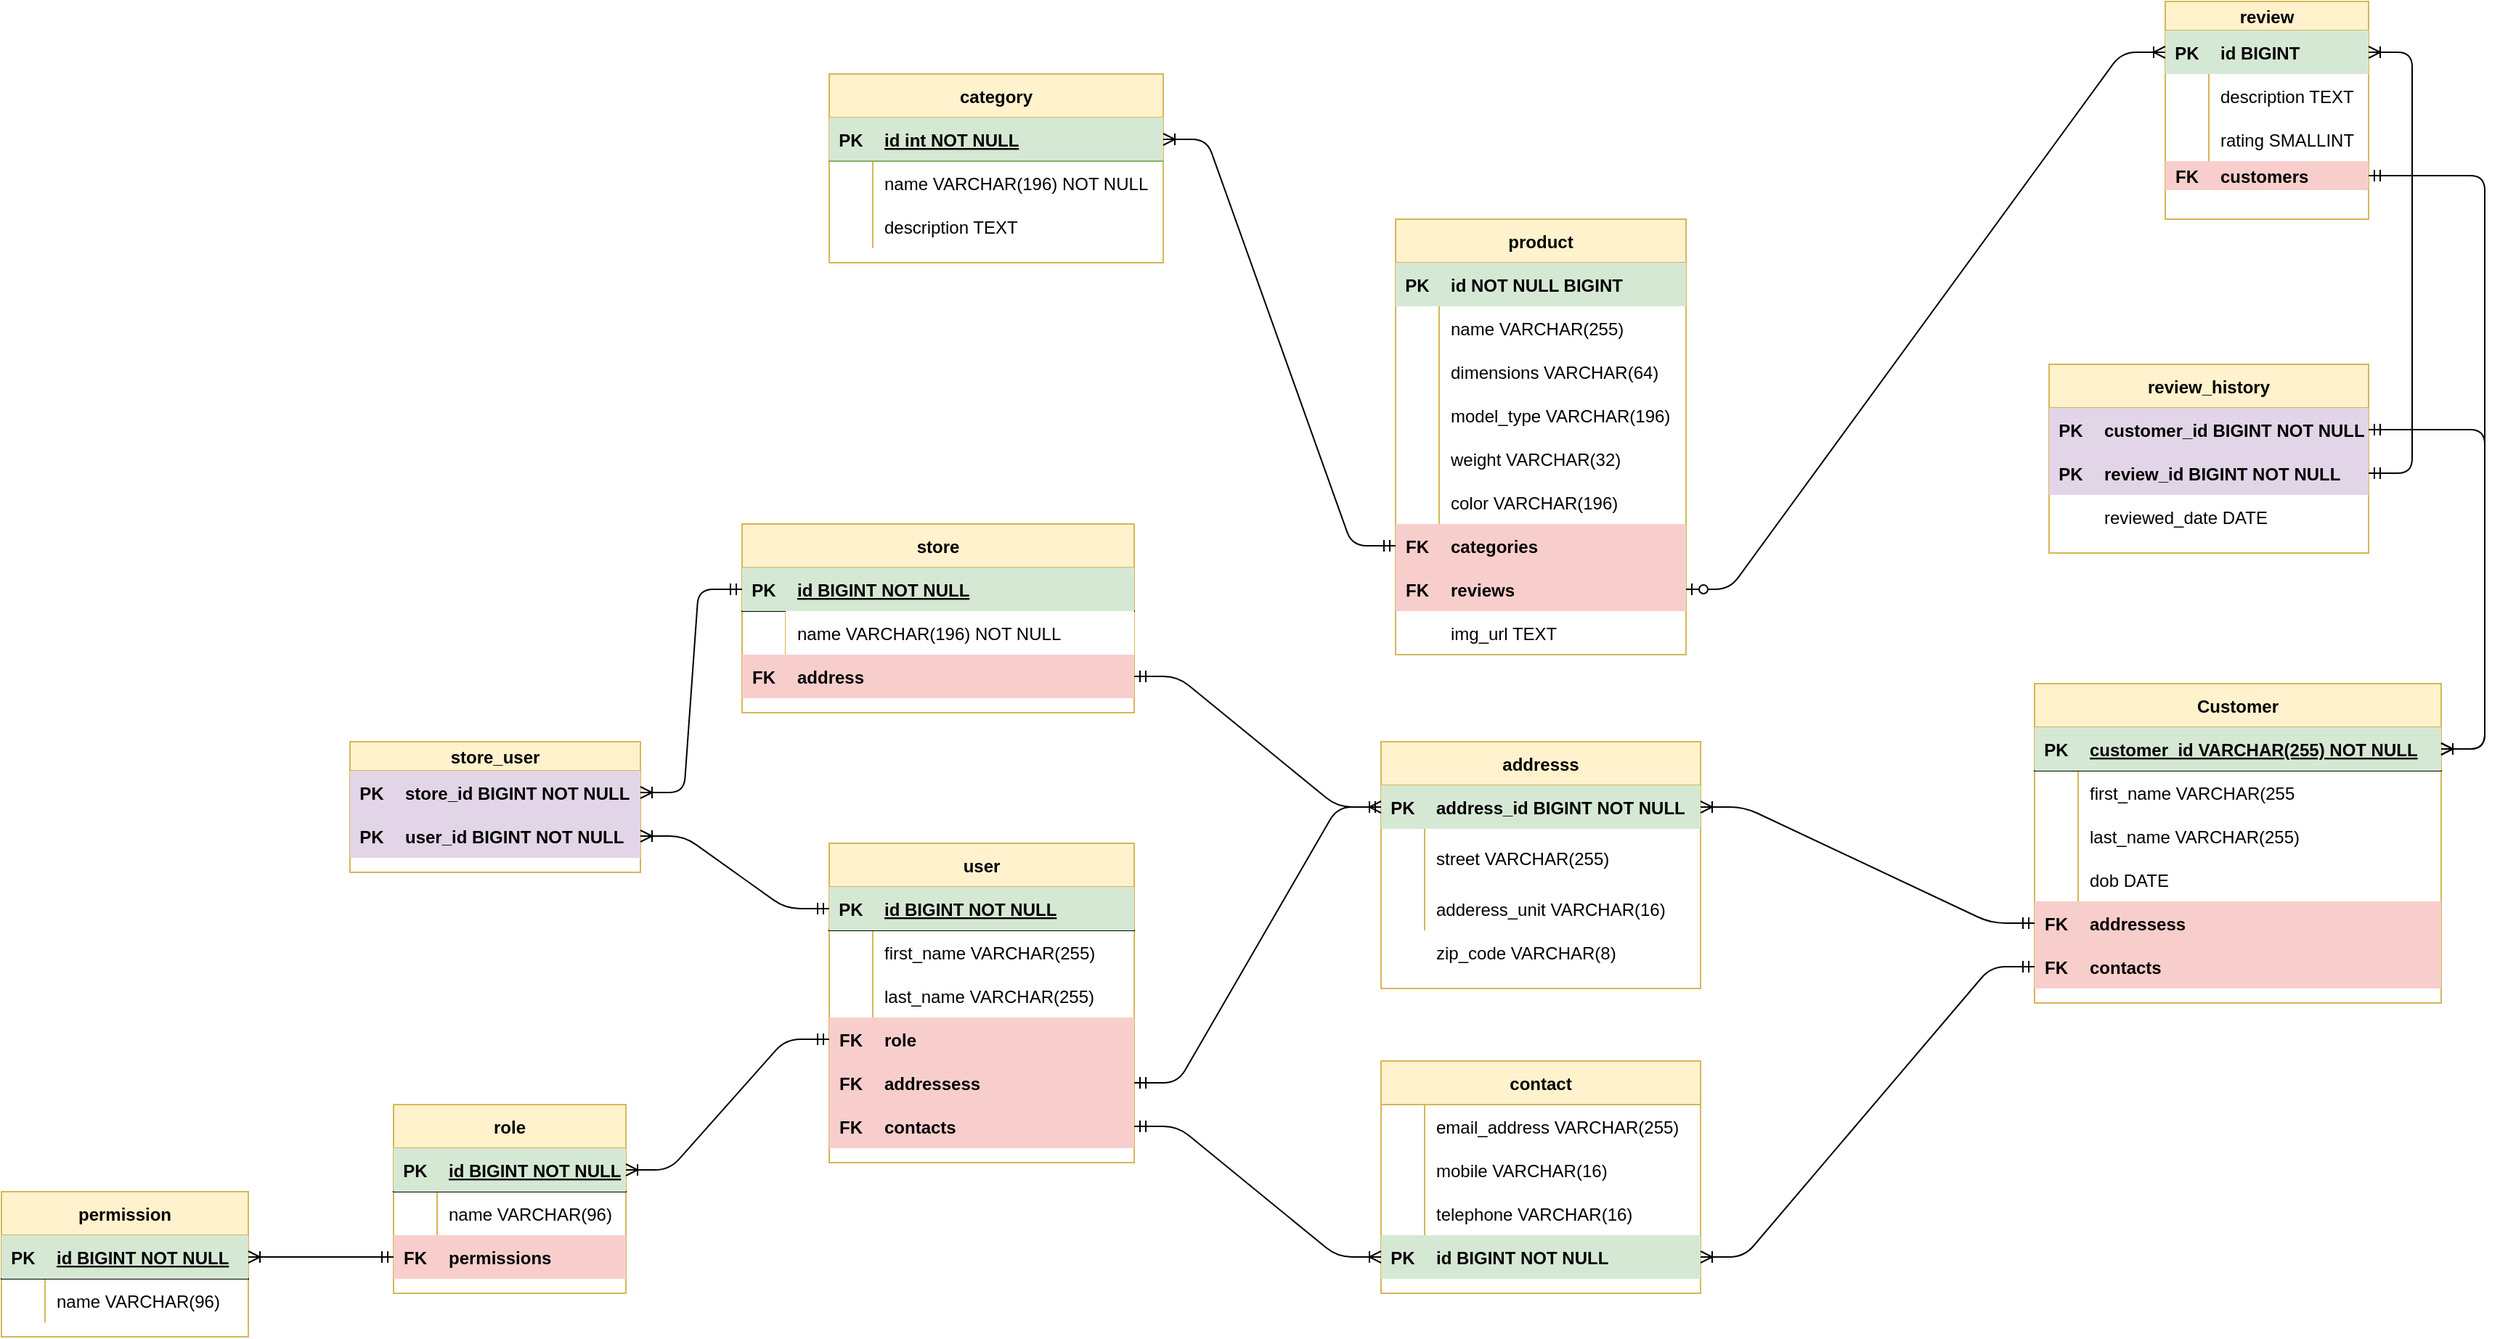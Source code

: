 <mxfile version="13.9.9" type="device"><diagram id="2jlcwQBsygNRrs9_Y77K" name="DB_Design"><mxGraphModel dx="2802" dy="1734" grid="1" gridSize="10" guides="1" tooltips="1" connect="1" arrows="1" fold="1" page="1" pageScale="1" pageWidth="850" pageHeight="1100" math="0" shadow="0"><root><mxCell id="0"/><mxCell id="1" parent="0"/><mxCell id="byvVROD0Q-H-dHgk9ZdR-1" value="Customer" style="shape=table;startSize=30;container=1;collapsible=1;childLayout=tableLayout;fixedRows=1;rowLines=0;fontStyle=1;align=center;resizeLast=1;fillColor=#fff2cc;strokeColor=#d6b656;" vertex="1" parent="1"><mxGeometry y="30" width="280" height="220" as="geometry"/></mxCell><mxCell id="byvVROD0Q-H-dHgk9ZdR-2" value="" style="shape=partialRectangle;collapsible=0;dropTarget=0;pointerEvents=0;fillColor=none;points=[[0,0.5],[1,0.5]];portConstraint=eastwest;top=0;left=0;right=0;bottom=1;" vertex="1" parent="byvVROD0Q-H-dHgk9ZdR-1"><mxGeometry y="30" width="280" height="30" as="geometry"/></mxCell><mxCell id="byvVROD0Q-H-dHgk9ZdR-3" value="PK" style="shape=partialRectangle;overflow=hidden;connectable=0;fillColor=#d5e8d4;top=0;left=0;bottom=0;right=0;fontStyle=1;strokeColor=#82b366;" vertex="1" parent="byvVROD0Q-H-dHgk9ZdR-2"><mxGeometry width="30" height="30" as="geometry"/></mxCell><mxCell id="byvVROD0Q-H-dHgk9ZdR-4" value="customer_id VARCHAR(255) NOT NULL " style="shape=partialRectangle;overflow=hidden;connectable=0;fillColor=#d5e8d4;top=0;left=0;bottom=0;right=0;align=left;spacingLeft=6;fontStyle=5;strokeColor=#82b366;" vertex="1" parent="byvVROD0Q-H-dHgk9ZdR-2"><mxGeometry x="30" width="250" height="30" as="geometry"/></mxCell><mxCell id="byvVROD0Q-H-dHgk9ZdR-5" value="" style="shape=partialRectangle;collapsible=0;dropTarget=0;pointerEvents=0;fillColor=none;points=[[0,0.5],[1,0.5]];portConstraint=eastwest;top=0;left=0;right=0;bottom=0;" vertex="1" parent="byvVROD0Q-H-dHgk9ZdR-1"><mxGeometry y="60" width="280" height="30" as="geometry"/></mxCell><mxCell id="byvVROD0Q-H-dHgk9ZdR-6" value="" style="shape=partialRectangle;overflow=hidden;connectable=0;fillColor=none;top=0;left=0;bottom=0;right=0;" vertex="1" parent="byvVROD0Q-H-dHgk9ZdR-5"><mxGeometry width="30" height="30" as="geometry"/></mxCell><mxCell id="byvVROD0Q-H-dHgk9ZdR-7" value="first_name  VARCHAR(255" style="shape=partialRectangle;overflow=hidden;connectable=0;fillColor=none;top=0;left=0;bottom=0;right=0;align=left;spacingLeft=6;" vertex="1" parent="byvVROD0Q-H-dHgk9ZdR-5"><mxGeometry x="30" width="250" height="30" as="geometry"/></mxCell><mxCell id="byvVROD0Q-H-dHgk9ZdR-8" value="" style="shape=partialRectangle;collapsible=0;dropTarget=0;pointerEvents=0;fillColor=none;points=[[0,0.5],[1,0.5]];portConstraint=eastwest;top=0;left=0;right=0;bottom=0;" vertex="1" parent="byvVROD0Q-H-dHgk9ZdR-1"><mxGeometry y="90" width="280" height="30" as="geometry"/></mxCell><mxCell id="byvVROD0Q-H-dHgk9ZdR-9" value="" style="shape=partialRectangle;overflow=hidden;connectable=0;fillColor=none;top=0;left=0;bottom=0;right=0;" vertex="1" parent="byvVROD0Q-H-dHgk9ZdR-8"><mxGeometry width="30" height="30" as="geometry"/></mxCell><mxCell id="byvVROD0Q-H-dHgk9ZdR-10" value="last_name VARCHAR(255)" style="shape=partialRectangle;overflow=hidden;connectable=0;fillColor=none;top=0;left=0;bottom=0;right=0;align=left;spacingLeft=6;" vertex="1" parent="byvVROD0Q-H-dHgk9ZdR-8"><mxGeometry x="30" width="250" height="30" as="geometry"/></mxCell><mxCell id="byvVROD0Q-H-dHgk9ZdR-11" value="" style="shape=partialRectangle;collapsible=0;dropTarget=0;pointerEvents=0;fillColor=none;points=[[0,0.5],[1,0.5]];portConstraint=eastwest;top=0;left=0;right=0;bottom=0;" vertex="1" parent="byvVROD0Q-H-dHgk9ZdR-1"><mxGeometry y="120" width="280" height="30" as="geometry"/></mxCell><mxCell id="byvVROD0Q-H-dHgk9ZdR-12" value="" style="shape=partialRectangle;overflow=hidden;connectable=0;fillColor=none;top=0;left=0;bottom=0;right=0;" vertex="1" parent="byvVROD0Q-H-dHgk9ZdR-11"><mxGeometry width="30" height="30" as="geometry"/></mxCell><mxCell id="byvVROD0Q-H-dHgk9ZdR-13" value="dob DATE" style="shape=partialRectangle;overflow=hidden;connectable=0;fillColor=none;top=0;left=0;bottom=0;right=0;align=left;spacingLeft=6;" vertex="1" parent="byvVROD0Q-H-dHgk9ZdR-11"><mxGeometry x="30" width="250" height="30" as="geometry"/></mxCell><mxCell id="byvVROD0Q-H-dHgk9ZdR-14" value="" style="shape=partialRectangle;collapsible=0;dropTarget=0;pointerEvents=0;fillColor=none;points=[[0,0.5],[1,0.5]];portConstraint=eastwest;top=0;left=0;right=0;bottom=0;" vertex="1" parent="byvVROD0Q-H-dHgk9ZdR-1"><mxGeometry y="150" width="280" height="30" as="geometry"/></mxCell><mxCell id="byvVROD0Q-H-dHgk9ZdR-15" value="FK" style="shape=partialRectangle;overflow=hidden;connectable=0;fillColor=#f8cecc;top=0;left=0;bottom=0;right=0;fontStyle=1;strokeColor=#b85450;" vertex="1" parent="byvVROD0Q-H-dHgk9ZdR-14"><mxGeometry width="30" height="30" as="geometry"/></mxCell><mxCell id="byvVROD0Q-H-dHgk9ZdR-16" value="addressess" style="shape=partialRectangle;overflow=hidden;connectable=0;fillColor=#f8cecc;top=0;left=0;bottom=0;right=0;align=left;spacingLeft=6;strokeColor=#b85450;fontStyle=1" vertex="1" parent="byvVROD0Q-H-dHgk9ZdR-14"><mxGeometry x="30" width="250" height="30" as="geometry"/></mxCell><mxCell id="byvVROD0Q-H-dHgk9ZdR-17" value="" style="shape=partialRectangle;collapsible=0;dropTarget=0;pointerEvents=0;fillColor=none;points=[[0,0.5],[1,0.5]];portConstraint=eastwest;top=0;left=0;right=0;bottom=0;" vertex="1" parent="byvVROD0Q-H-dHgk9ZdR-1"><mxGeometry y="180" width="280" height="30" as="geometry"/></mxCell><mxCell id="byvVROD0Q-H-dHgk9ZdR-18" value="FK" style="shape=partialRectangle;overflow=hidden;connectable=0;fillColor=#f8cecc;top=0;left=0;bottom=0;right=0;fontStyle=1;strokeColor=#b85450;" vertex="1" parent="byvVROD0Q-H-dHgk9ZdR-17"><mxGeometry width="30" height="30" as="geometry"/></mxCell><mxCell id="byvVROD0Q-H-dHgk9ZdR-19" value="contacts" style="shape=partialRectangle;overflow=hidden;connectable=0;fillColor=#f8cecc;top=0;left=0;bottom=0;right=0;align=left;spacingLeft=6;strokeColor=#b85450;fontStyle=1" vertex="1" parent="byvVROD0Q-H-dHgk9ZdR-17"><mxGeometry x="30" width="250" height="30" as="geometry"/></mxCell><mxCell id="byvVROD0Q-H-dHgk9ZdR-20" value="addresss" style="shape=table;startSize=30;container=1;collapsible=1;childLayout=tableLayout;fixedRows=1;rowLines=0;fontStyle=1;align=center;resizeLast=1;fillColor=#fff2cc;strokeColor=#d6b656;" vertex="1" parent="1"><mxGeometry x="-450" y="70" width="220" height="170" as="geometry"/></mxCell><mxCell id="byvVROD0Q-H-dHgk9ZdR-21" value="" style="shape=partialRectangle;collapsible=0;dropTarget=0;pointerEvents=0;fillColor=none;points=[[0,0.5],[1,0.5]];portConstraint=eastwest;top=0;left=0;right=0;bottom=0;" vertex="1" parent="byvVROD0Q-H-dHgk9ZdR-20"><mxGeometry y="30" width="220" height="30" as="geometry"/></mxCell><mxCell id="byvVROD0Q-H-dHgk9ZdR-22" value="PK" style="shape=partialRectangle;overflow=hidden;connectable=0;fillColor=#d5e8d4;top=0;left=0;bottom=0;right=0;fontStyle=1;strokeColor=#82b366;" vertex="1" parent="byvVROD0Q-H-dHgk9ZdR-21"><mxGeometry width="30" height="30" as="geometry"/></mxCell><mxCell id="byvVROD0Q-H-dHgk9ZdR-23" value="address_id BIGINT NOT NULL" style="shape=partialRectangle;overflow=hidden;connectable=0;fillColor=#d5e8d4;top=0;left=0;bottom=0;right=0;align=left;spacingLeft=6;fontStyle=1;strokeColor=#82b366;" vertex="1" parent="byvVROD0Q-H-dHgk9ZdR-21"><mxGeometry x="30" width="190" height="30" as="geometry"/></mxCell><mxCell id="byvVROD0Q-H-dHgk9ZdR-24" value="" style="shape=partialRectangle;collapsible=0;dropTarget=0;pointerEvents=0;fillColor=none;points=[[0,0.5],[1,0.5]];portConstraint=eastwest;top=0;left=0;right=0;bottom=0;" vertex="1" parent="byvVROD0Q-H-dHgk9ZdR-20"><mxGeometry y="60" width="220" height="40" as="geometry"/></mxCell><mxCell id="byvVROD0Q-H-dHgk9ZdR-25" value="" style="shape=partialRectangle;overflow=hidden;connectable=0;fillColor=none;top=0;left=0;bottom=0;right=0;" vertex="1" parent="byvVROD0Q-H-dHgk9ZdR-24"><mxGeometry width="30" height="40" as="geometry"/></mxCell><mxCell id="byvVROD0Q-H-dHgk9ZdR-26" value="street VARCHAR(255)" style="shape=partialRectangle;overflow=hidden;connectable=0;fillColor=none;top=0;left=0;bottom=0;right=0;align=left;spacingLeft=6;" vertex="1" parent="byvVROD0Q-H-dHgk9ZdR-24"><mxGeometry x="30" width="190" height="40" as="geometry"/></mxCell><mxCell id="byvVROD0Q-H-dHgk9ZdR-27" value="" style="shape=partialRectangle;collapsible=0;dropTarget=0;pointerEvents=0;fillColor=none;points=[[0,0.5],[1,0.5]];portConstraint=eastwest;top=0;left=0;right=0;bottom=0;" vertex="1" parent="byvVROD0Q-H-dHgk9ZdR-20"><mxGeometry y="100" width="220" height="30" as="geometry"/></mxCell><mxCell id="byvVROD0Q-H-dHgk9ZdR-28" value="" style="shape=partialRectangle;overflow=hidden;connectable=0;fillColor=none;top=0;left=0;bottom=0;right=0;" vertex="1" parent="byvVROD0Q-H-dHgk9ZdR-27"><mxGeometry width="30" height="30" as="geometry"/></mxCell><mxCell id="byvVROD0Q-H-dHgk9ZdR-29" value="adderess_unit VARCHAR(16)" style="shape=partialRectangle;overflow=hidden;connectable=0;fillColor=none;top=0;left=0;bottom=0;right=0;align=left;spacingLeft=6;" vertex="1" parent="byvVROD0Q-H-dHgk9ZdR-27"><mxGeometry x="30" width="190" height="30" as="geometry"/></mxCell><mxCell id="byvVROD0Q-H-dHgk9ZdR-30" value="contact" style="shape=table;startSize=30;container=1;collapsible=1;childLayout=tableLayout;fixedRows=1;rowLines=0;fontStyle=1;align=center;resizeLast=1;fillColor=#fff2cc;strokeColor=#d6b656;" vertex="1" parent="1"><mxGeometry x="-450" y="290" width="220" height="160" as="geometry"/></mxCell><mxCell id="byvVROD0Q-H-dHgk9ZdR-31" value="" style="shape=partialRectangle;collapsible=0;dropTarget=0;pointerEvents=0;fillColor=none;points=[[0,0.5],[1,0.5]];portConstraint=eastwest;top=0;left=0;right=0;bottom=0;" vertex="1" parent="byvVROD0Q-H-dHgk9ZdR-30"><mxGeometry y="30" width="220" height="30" as="geometry"/></mxCell><mxCell id="byvVROD0Q-H-dHgk9ZdR-32" value="" style="shape=partialRectangle;overflow=hidden;connectable=0;fillColor=none;top=0;left=0;bottom=0;right=0;" vertex="1" parent="byvVROD0Q-H-dHgk9ZdR-31"><mxGeometry width="30" height="30" as="geometry"/></mxCell><mxCell id="byvVROD0Q-H-dHgk9ZdR-33" value="email_address VARCHAR(255)" style="shape=partialRectangle;overflow=hidden;connectable=0;fillColor=none;top=0;left=0;bottom=0;right=0;align=left;spacingLeft=6;" vertex="1" parent="byvVROD0Q-H-dHgk9ZdR-31"><mxGeometry x="30" width="190" height="30" as="geometry"/></mxCell><mxCell id="byvVROD0Q-H-dHgk9ZdR-34" value="" style="shape=partialRectangle;collapsible=0;dropTarget=0;pointerEvents=0;fillColor=none;points=[[0,0.5],[1,0.5]];portConstraint=eastwest;top=0;left=0;right=0;bottom=0;" vertex="1" parent="byvVROD0Q-H-dHgk9ZdR-30"><mxGeometry y="60" width="220" height="30" as="geometry"/></mxCell><mxCell id="byvVROD0Q-H-dHgk9ZdR-35" value="" style="shape=partialRectangle;overflow=hidden;connectable=0;fillColor=none;top=0;left=0;bottom=0;right=0;" vertex="1" parent="byvVROD0Q-H-dHgk9ZdR-34"><mxGeometry width="30" height="30" as="geometry"/></mxCell><mxCell id="byvVROD0Q-H-dHgk9ZdR-36" value="mobile VARCHAR(16)" style="shape=partialRectangle;overflow=hidden;connectable=0;fillColor=none;top=0;left=0;bottom=0;right=0;align=left;spacingLeft=6;" vertex="1" parent="byvVROD0Q-H-dHgk9ZdR-34"><mxGeometry x="30" width="190" height="30" as="geometry"/></mxCell><mxCell id="byvVROD0Q-H-dHgk9ZdR-37" value="" style="shape=partialRectangle;collapsible=0;dropTarget=0;pointerEvents=0;fillColor=none;points=[[0,0.5],[1,0.5]];portConstraint=eastwest;top=0;left=0;right=0;bottom=0;" vertex="1" parent="byvVROD0Q-H-dHgk9ZdR-30"><mxGeometry y="90" width="220" height="30" as="geometry"/></mxCell><mxCell id="byvVROD0Q-H-dHgk9ZdR-38" value="" style="shape=partialRectangle;overflow=hidden;connectable=0;fillColor=none;top=0;left=0;bottom=0;right=0;" vertex="1" parent="byvVROD0Q-H-dHgk9ZdR-37"><mxGeometry width="30" height="30" as="geometry"/></mxCell><mxCell id="byvVROD0Q-H-dHgk9ZdR-39" value="telephone VARCHAR(16)" style="shape=partialRectangle;overflow=hidden;connectable=0;fillColor=none;top=0;left=0;bottom=0;right=0;align=left;spacingLeft=6;" vertex="1" parent="byvVROD0Q-H-dHgk9ZdR-37"><mxGeometry x="30" width="190" height="30" as="geometry"/></mxCell><mxCell id="byvVROD0Q-H-dHgk9ZdR-40" value="" style="shape=partialRectangle;collapsible=0;dropTarget=0;pointerEvents=0;fillColor=none;points=[[0,0.5],[1,0.5]];portConstraint=eastwest;top=0;left=0;right=0;bottom=0;" vertex="1" parent="byvVROD0Q-H-dHgk9ZdR-30"><mxGeometry y="120" width="220" height="30" as="geometry"/></mxCell><mxCell id="byvVROD0Q-H-dHgk9ZdR-41" value="PK" style="shape=partialRectangle;overflow=hidden;connectable=0;fillColor=#d5e8d4;top=0;left=0;bottom=0;right=0;fontStyle=1;strokeColor=#82b366;" vertex="1" parent="byvVROD0Q-H-dHgk9ZdR-40"><mxGeometry width="30" height="30" as="geometry"/></mxCell><mxCell id="byvVROD0Q-H-dHgk9ZdR-42" value="id BIGINT NOT NULL" style="shape=partialRectangle;overflow=hidden;connectable=0;fillColor=#d5e8d4;top=0;left=0;bottom=0;right=0;align=left;spacingLeft=6;fontStyle=1;strokeColor=#82b366;" vertex="1" parent="byvVROD0Q-H-dHgk9ZdR-40"><mxGeometry x="30" width="190" height="30" as="geometry"/></mxCell><mxCell id="byvVROD0Q-H-dHgk9ZdR-43" value="product" style="shape=table;startSize=30;container=1;collapsible=1;childLayout=tableLayout;fixedRows=1;rowLines=0;fontStyle=1;align=center;resizeLast=1;fillColor=#fff2cc;strokeColor=#d6b656;" vertex="1" parent="1"><mxGeometry x="-440" y="-290" width="200" height="300" as="geometry"/></mxCell><mxCell id="byvVROD0Q-H-dHgk9ZdR-44" value="" style="shape=partialRectangle;collapsible=0;dropTarget=0;pointerEvents=0;fillColor=none;points=[[0,0.5],[1,0.5]];portConstraint=eastwest;top=0;left=0;right=0;bottom=0;" vertex="1" parent="byvVROD0Q-H-dHgk9ZdR-43"><mxGeometry y="30" width="200" height="30" as="geometry"/></mxCell><mxCell id="byvVROD0Q-H-dHgk9ZdR-45" value="PK" style="shape=partialRectangle;overflow=hidden;connectable=0;fillColor=#d5e8d4;top=0;left=0;bottom=0;right=0;fontStyle=1;strokeColor=#82b366;" vertex="1" parent="byvVROD0Q-H-dHgk9ZdR-44"><mxGeometry width="30" height="30" as="geometry"/></mxCell><mxCell id="byvVROD0Q-H-dHgk9ZdR-46" value="id NOT NULL BIGINT" style="shape=partialRectangle;overflow=hidden;connectable=0;fillColor=#d5e8d4;top=0;left=0;bottom=0;right=0;align=left;spacingLeft=6;fontStyle=1;strokeColor=#82b366;" vertex="1" parent="byvVROD0Q-H-dHgk9ZdR-44"><mxGeometry x="30" width="170" height="30" as="geometry"/></mxCell><mxCell id="byvVROD0Q-H-dHgk9ZdR-47" value="" style="shape=partialRectangle;collapsible=0;dropTarget=0;pointerEvents=0;fillColor=none;points=[[0,0.5],[1,0.5]];portConstraint=eastwest;top=0;left=0;right=0;bottom=0;" vertex="1" parent="byvVROD0Q-H-dHgk9ZdR-43"><mxGeometry y="60" width="200" height="30" as="geometry"/></mxCell><mxCell id="byvVROD0Q-H-dHgk9ZdR-48" value="" style="shape=partialRectangle;overflow=hidden;connectable=0;fillColor=none;top=0;left=0;bottom=0;right=0;" vertex="1" parent="byvVROD0Q-H-dHgk9ZdR-47"><mxGeometry width="30" height="30" as="geometry"/></mxCell><mxCell id="byvVROD0Q-H-dHgk9ZdR-49" value="name VARCHAR(255)" style="shape=partialRectangle;overflow=hidden;connectable=0;fillColor=none;top=0;left=0;bottom=0;right=0;align=left;spacingLeft=6;" vertex="1" parent="byvVROD0Q-H-dHgk9ZdR-47"><mxGeometry x="30" width="170" height="30" as="geometry"/></mxCell><mxCell id="byvVROD0Q-H-dHgk9ZdR-50" value="" style="shape=partialRectangle;collapsible=0;dropTarget=0;pointerEvents=0;fillColor=none;points=[[0,0.5],[1,0.5]];portConstraint=eastwest;top=0;left=0;right=0;bottom=0;" vertex="1" parent="byvVROD0Q-H-dHgk9ZdR-43"><mxGeometry y="90" width="200" height="30" as="geometry"/></mxCell><mxCell id="byvVROD0Q-H-dHgk9ZdR-51" value="" style="shape=partialRectangle;overflow=hidden;connectable=0;fillColor=none;top=0;left=0;bottom=0;right=0;" vertex="1" parent="byvVROD0Q-H-dHgk9ZdR-50"><mxGeometry width="30" height="30" as="geometry"/></mxCell><mxCell id="byvVROD0Q-H-dHgk9ZdR-52" value="dimensions VARCHAR(64)" style="shape=partialRectangle;overflow=hidden;connectable=0;fillColor=none;top=0;left=0;bottom=0;right=0;align=left;spacingLeft=6;" vertex="1" parent="byvVROD0Q-H-dHgk9ZdR-50"><mxGeometry x="30" width="170" height="30" as="geometry"/></mxCell><mxCell id="byvVROD0Q-H-dHgk9ZdR-53" value="" style="shape=partialRectangle;collapsible=0;dropTarget=0;pointerEvents=0;fillColor=none;points=[[0,0.5],[1,0.5]];portConstraint=eastwest;top=0;left=0;right=0;bottom=0;" vertex="1" parent="byvVROD0Q-H-dHgk9ZdR-43"><mxGeometry y="120" width="200" height="30" as="geometry"/></mxCell><mxCell id="byvVROD0Q-H-dHgk9ZdR-54" value="" style="shape=partialRectangle;overflow=hidden;connectable=0;fillColor=none;top=0;left=0;bottom=0;right=0;" vertex="1" parent="byvVROD0Q-H-dHgk9ZdR-53"><mxGeometry width="30" height="30" as="geometry"/></mxCell><mxCell id="byvVROD0Q-H-dHgk9ZdR-55" value="model_type VARCHAR(196)" style="shape=partialRectangle;overflow=hidden;connectable=0;fillColor=none;top=0;left=0;bottom=0;right=0;align=left;spacingLeft=6;" vertex="1" parent="byvVROD0Q-H-dHgk9ZdR-53"><mxGeometry x="30" width="170" height="30" as="geometry"/></mxCell><mxCell id="byvVROD0Q-H-dHgk9ZdR-56" value="" style="shape=partialRectangle;collapsible=0;dropTarget=0;pointerEvents=0;fillColor=none;points=[[0,0.5],[1,0.5]];portConstraint=eastwest;top=0;left=0;right=0;bottom=0;" vertex="1" parent="byvVROD0Q-H-dHgk9ZdR-43"><mxGeometry y="150" width="200" height="30" as="geometry"/></mxCell><mxCell id="byvVROD0Q-H-dHgk9ZdR-57" value="" style="shape=partialRectangle;overflow=hidden;connectable=0;fillColor=none;top=0;left=0;bottom=0;right=0;" vertex="1" parent="byvVROD0Q-H-dHgk9ZdR-56"><mxGeometry width="30" height="30" as="geometry"/></mxCell><mxCell id="byvVROD0Q-H-dHgk9ZdR-58" value="weight VARCHAR(32)" style="shape=partialRectangle;overflow=hidden;connectable=0;fillColor=none;top=0;left=0;bottom=0;right=0;align=left;spacingLeft=6;" vertex="1" parent="byvVROD0Q-H-dHgk9ZdR-56"><mxGeometry x="30" width="170" height="30" as="geometry"/></mxCell><mxCell id="byvVROD0Q-H-dHgk9ZdR-59" value="" style="shape=partialRectangle;collapsible=0;dropTarget=0;pointerEvents=0;fillColor=none;points=[[0,0.5],[1,0.5]];portConstraint=eastwest;top=0;left=0;right=0;bottom=0;" vertex="1" parent="byvVROD0Q-H-dHgk9ZdR-43"><mxGeometry y="180" width="200" height="30" as="geometry"/></mxCell><mxCell id="byvVROD0Q-H-dHgk9ZdR-60" value="" style="shape=partialRectangle;overflow=hidden;connectable=0;fillColor=none;top=0;left=0;bottom=0;right=0;" vertex="1" parent="byvVROD0Q-H-dHgk9ZdR-59"><mxGeometry width="30" height="30" as="geometry"/></mxCell><mxCell id="byvVROD0Q-H-dHgk9ZdR-61" value="color VARCHAR(196)" style="shape=partialRectangle;overflow=hidden;connectable=0;fillColor=none;top=0;left=0;bottom=0;right=0;align=left;spacingLeft=6;" vertex="1" parent="byvVROD0Q-H-dHgk9ZdR-59"><mxGeometry x="30" width="170" height="30" as="geometry"/></mxCell><mxCell id="byvVROD0Q-H-dHgk9ZdR-62" value="review" style="shape=table;startSize=20;container=1;collapsible=1;childLayout=tableLayout;fixedRows=1;rowLines=0;fontStyle=1;align=center;resizeLast=1;fillColor=#fff2cc;strokeColor=#d6b656;" vertex="1" parent="1"><mxGeometry x="90" y="-440" width="140" height="150" as="geometry"/></mxCell><mxCell id="byvVROD0Q-H-dHgk9ZdR-63" value="" style="shape=partialRectangle;collapsible=0;dropTarget=0;pointerEvents=0;fillColor=#d5e8d4;points=[[0,0.5],[1,0.5]];portConstraint=eastwest;top=0;left=0;right=0;bottom=0;strokeColor=#82b366;" vertex="1" parent="byvVROD0Q-H-dHgk9ZdR-62"><mxGeometry y="20" width="140" height="30" as="geometry"/></mxCell><mxCell id="byvVROD0Q-H-dHgk9ZdR-64" value="PK" style="shape=partialRectangle;overflow=hidden;connectable=0;fillColor=none;top=0;left=0;bottom=0;right=0;fontStyle=1" vertex="1" parent="byvVROD0Q-H-dHgk9ZdR-63"><mxGeometry width="30" height="30" as="geometry"/></mxCell><mxCell id="byvVROD0Q-H-dHgk9ZdR-65" value="id BIGINT" style="shape=partialRectangle;overflow=hidden;connectable=0;fillColor=none;top=0;left=0;bottom=0;right=0;align=left;spacingLeft=6;fontStyle=1" vertex="1" parent="byvVROD0Q-H-dHgk9ZdR-63"><mxGeometry x="30" width="110" height="30" as="geometry"/></mxCell><mxCell id="byvVROD0Q-H-dHgk9ZdR-66" value="" style="shape=partialRectangle;collapsible=0;dropTarget=0;pointerEvents=0;fillColor=none;points=[[0,0.5],[1,0.5]];portConstraint=eastwest;top=0;left=0;right=0;bottom=0;" vertex="1" parent="byvVROD0Q-H-dHgk9ZdR-62"><mxGeometry y="50" width="140" height="30" as="geometry"/></mxCell><mxCell id="byvVROD0Q-H-dHgk9ZdR-67" value="" style="shape=partialRectangle;overflow=hidden;connectable=0;fillColor=none;top=0;left=0;bottom=0;right=0;" vertex="1" parent="byvVROD0Q-H-dHgk9ZdR-66"><mxGeometry width="30" height="30" as="geometry"/></mxCell><mxCell id="byvVROD0Q-H-dHgk9ZdR-68" value="description TEXT" style="shape=partialRectangle;overflow=hidden;connectable=0;fillColor=none;top=0;left=0;bottom=0;right=0;align=left;spacingLeft=6;" vertex="1" parent="byvVROD0Q-H-dHgk9ZdR-66"><mxGeometry x="30" width="110" height="30" as="geometry"/></mxCell><mxCell id="byvVROD0Q-H-dHgk9ZdR-69" value="" style="shape=partialRectangle;collapsible=0;dropTarget=0;pointerEvents=0;fillColor=none;points=[[0,0.5],[1,0.5]];portConstraint=eastwest;top=0;left=0;right=0;bottom=0;" vertex="1" parent="byvVROD0Q-H-dHgk9ZdR-62"><mxGeometry y="80" width="140" height="30" as="geometry"/></mxCell><mxCell id="byvVROD0Q-H-dHgk9ZdR-70" value="" style="shape=partialRectangle;overflow=hidden;connectable=0;fillColor=none;top=0;left=0;bottom=0;right=0;" vertex="1" parent="byvVROD0Q-H-dHgk9ZdR-69"><mxGeometry width="30" height="30" as="geometry"/></mxCell><mxCell id="byvVROD0Q-H-dHgk9ZdR-71" value="rating SMALLINT" style="shape=partialRectangle;overflow=hidden;connectable=0;fillColor=none;top=0;left=0;bottom=0;right=0;align=left;spacingLeft=6;" vertex="1" parent="byvVROD0Q-H-dHgk9ZdR-69"><mxGeometry x="30" width="110" height="30" as="geometry"/></mxCell><mxCell id="byvVROD0Q-H-dHgk9ZdR-72" value="" style="shape=partialRectangle;collapsible=0;dropTarget=0;pointerEvents=0;fillColor=none;points=[[0,0.5],[1,0.5]];portConstraint=eastwest;top=0;left=0;right=0;bottom=0;" vertex="1" parent="byvVROD0Q-H-dHgk9ZdR-62"><mxGeometry y="110" width="140" height="20" as="geometry"/></mxCell><mxCell id="byvVROD0Q-H-dHgk9ZdR-73" value="FK" style="shape=partialRectangle;overflow=hidden;connectable=0;fillColor=#f8cecc;top=0;left=0;bottom=0;right=0;strokeColor=#b85450;fontStyle=1" vertex="1" parent="byvVROD0Q-H-dHgk9ZdR-72"><mxGeometry width="30" height="20" as="geometry"/></mxCell><mxCell id="byvVROD0Q-H-dHgk9ZdR-74" value="customers" style="shape=partialRectangle;overflow=hidden;connectable=0;fillColor=#f8cecc;top=0;left=0;bottom=0;right=0;align=left;spacingLeft=6;strokeColor=#b85450;fontStyle=1" vertex="1" parent="byvVROD0Q-H-dHgk9ZdR-72"><mxGeometry x="30" width="110" height="20" as="geometry"/></mxCell><mxCell id="byvVROD0Q-H-dHgk9ZdR-78" value="" style="edgeStyle=entityRelationEdgeStyle;fontSize=12;html=1;endArrow=ERoneToMany;startArrow=ERmandOne;exitX=0;exitY=0.5;exitDx=0;exitDy=0;entryX=1;entryY=0.5;entryDx=0;entryDy=0;" edge="1" parent="1" source="byvVROD0Q-H-dHgk9ZdR-14" target="byvVROD0Q-H-dHgk9ZdR-21"><mxGeometry width="100" height="100" relative="1" as="geometry"><mxPoint x="380" y="380" as="sourcePoint"/><mxPoint x="-90" y="90" as="targetPoint"/></mxGeometry></mxCell><mxCell id="byvVROD0Q-H-dHgk9ZdR-79" value="" style="edgeStyle=entityRelationEdgeStyle;fontSize=12;html=1;endArrow=ERoneToMany;startArrow=ERmandOne;exitX=0;exitY=0.5;exitDx=0;exitDy=0;entryX=1;entryY=0.5;entryDx=0;entryDy=0;" edge="1" parent="1" source="byvVROD0Q-H-dHgk9ZdR-17" target="byvVROD0Q-H-dHgk9ZdR-40"><mxGeometry width="100" height="100" relative="1" as="geometry"><mxPoint x="460" y="85" as="sourcePoint"/><mxPoint x="-90" y="400" as="targetPoint"/></mxGeometry></mxCell><mxCell id="byvVROD0Q-H-dHgk9ZdR-87" value="" style="edgeStyle=entityRelationEdgeStyle;fontSize=12;html=1;endArrow=ERoneToMany;startArrow=ERmandOne;" edge="1" parent="1" source="byvVROD0Q-H-dHgk9ZdR-72" target="byvVROD0Q-H-dHgk9ZdR-2"><mxGeometry width="100" height="100" relative="1" as="geometry"><mxPoint x="280" y="75" as="sourcePoint"/><mxPoint x="400" y="-290" as="targetPoint"/></mxGeometry></mxCell><mxCell id="byvVROD0Q-H-dHgk9ZdR-88" value="" style="edgeStyle=entityRelationEdgeStyle;fontSize=12;html=1;endArrow=ERoneToMany;startArrow=ERzeroToOne;entryX=0;entryY=0.5;entryDx=0;entryDy=0;" edge="1" parent="1" source="byvVROD0Q-H-dHgk9ZdR-160" target="byvVROD0Q-H-dHgk9ZdR-63"><mxGeometry width="100" height="100" relative="1" as="geometry"><mxPoint x="10" y="100" as="sourcePoint"/><mxPoint x="40" y="-275.0" as="targetPoint"/></mxGeometry></mxCell><mxCell id="byvVROD0Q-H-dHgk9ZdR-89" value="user" style="shape=table;startSize=30;container=1;collapsible=1;childLayout=tableLayout;fixedRows=1;rowLines=0;fontStyle=1;align=center;resizeLast=1;fillColor=#fff2cc;strokeColor=#d6b656;" vertex="1" parent="1"><mxGeometry x="-830" y="140" width="210" height="220" as="geometry"/></mxCell><mxCell id="byvVROD0Q-H-dHgk9ZdR-90" value="" style="shape=partialRectangle;collapsible=0;dropTarget=0;pointerEvents=0;fillColor=none;points=[[0,0.5],[1,0.5]];portConstraint=eastwest;top=0;left=0;right=0;bottom=1;" vertex="1" parent="byvVROD0Q-H-dHgk9ZdR-89"><mxGeometry y="30" width="210" height="30" as="geometry"/></mxCell><mxCell id="byvVROD0Q-H-dHgk9ZdR-91" value="PK" style="shape=partialRectangle;overflow=hidden;connectable=0;fillColor=#d5e8d4;top=0;left=0;bottom=0;right=0;fontStyle=1;strokeColor=#82b366;" vertex="1" parent="byvVROD0Q-H-dHgk9ZdR-90"><mxGeometry width="30" height="30" as="geometry"/></mxCell><mxCell id="byvVROD0Q-H-dHgk9ZdR-92" value="id BIGINT NOT NULL " style="shape=partialRectangle;overflow=hidden;connectable=0;fillColor=#d5e8d4;top=0;left=0;bottom=0;right=0;align=left;spacingLeft=6;fontStyle=5;strokeColor=#82b366;" vertex="1" parent="byvVROD0Q-H-dHgk9ZdR-90"><mxGeometry x="30" width="180" height="30" as="geometry"/></mxCell><mxCell id="byvVROD0Q-H-dHgk9ZdR-93" value="" style="shape=partialRectangle;collapsible=0;dropTarget=0;pointerEvents=0;fillColor=none;points=[[0,0.5],[1,0.5]];portConstraint=eastwest;top=0;left=0;right=0;bottom=0;" vertex="1" parent="byvVROD0Q-H-dHgk9ZdR-89"><mxGeometry y="60" width="210" height="30" as="geometry"/></mxCell><mxCell id="byvVROD0Q-H-dHgk9ZdR-94" value="" style="shape=partialRectangle;overflow=hidden;connectable=0;fillColor=none;top=0;left=0;bottom=0;right=0;" vertex="1" parent="byvVROD0Q-H-dHgk9ZdR-93"><mxGeometry width="30" height="30" as="geometry"/></mxCell><mxCell id="byvVROD0Q-H-dHgk9ZdR-95" value="first_name VARCHAR(255)" style="shape=partialRectangle;overflow=hidden;connectable=0;fillColor=none;top=0;left=0;bottom=0;right=0;align=left;spacingLeft=6;" vertex="1" parent="byvVROD0Q-H-dHgk9ZdR-93"><mxGeometry x="30" width="180" height="30" as="geometry"/></mxCell><mxCell id="byvVROD0Q-H-dHgk9ZdR-96" value="" style="shape=partialRectangle;collapsible=0;dropTarget=0;pointerEvents=0;fillColor=none;points=[[0,0.5],[1,0.5]];portConstraint=eastwest;top=0;left=0;right=0;bottom=0;" vertex="1" parent="byvVROD0Q-H-dHgk9ZdR-89"><mxGeometry y="90" width="210" height="30" as="geometry"/></mxCell><mxCell id="byvVROD0Q-H-dHgk9ZdR-97" value="" style="shape=partialRectangle;overflow=hidden;connectable=0;fillColor=none;top=0;left=0;bottom=0;right=0;" vertex="1" parent="byvVROD0Q-H-dHgk9ZdR-96"><mxGeometry width="30" height="30" as="geometry"/></mxCell><mxCell id="byvVROD0Q-H-dHgk9ZdR-98" value="last_name VARCHAR(255)" style="shape=partialRectangle;overflow=hidden;connectable=0;fillColor=none;top=0;left=0;bottom=0;right=0;align=left;spacingLeft=6;" vertex="1" parent="byvVROD0Q-H-dHgk9ZdR-96"><mxGeometry x="30" width="180" height="30" as="geometry"/></mxCell><mxCell id="byvVROD0Q-H-dHgk9ZdR-99" value="" style="shape=partialRectangle;collapsible=0;dropTarget=0;pointerEvents=0;fillColor=none;points=[[0,0.5],[1,0.5]];portConstraint=eastwest;top=0;left=0;right=0;bottom=0;" vertex="1" parent="byvVROD0Q-H-dHgk9ZdR-89"><mxGeometry y="120" width="210" height="30" as="geometry"/></mxCell><mxCell id="byvVROD0Q-H-dHgk9ZdR-100" value="FK" style="shape=partialRectangle;overflow=hidden;connectable=0;fillColor=#f8cecc;top=0;left=0;bottom=0;right=0;strokeColor=#b85450;fontStyle=1" vertex="1" parent="byvVROD0Q-H-dHgk9ZdR-99"><mxGeometry width="30" height="30" as="geometry"/></mxCell><mxCell id="byvVROD0Q-H-dHgk9ZdR-101" value="role" style="shape=partialRectangle;overflow=hidden;connectable=0;fillColor=#f8cecc;top=0;left=0;bottom=0;right=0;align=left;spacingLeft=6;strokeColor=#b85450;fontStyle=1" vertex="1" parent="byvVROD0Q-H-dHgk9ZdR-99"><mxGeometry x="30" width="180" height="30" as="geometry"/></mxCell><mxCell id="byvVROD0Q-H-dHgk9ZdR-102" value="" style="shape=partialRectangle;collapsible=0;dropTarget=0;pointerEvents=0;fillColor=none;points=[[0,0.5],[1,0.5]];portConstraint=eastwest;top=0;left=0;right=0;bottom=0;" vertex="1" parent="byvVROD0Q-H-dHgk9ZdR-89"><mxGeometry y="150" width="210" height="30" as="geometry"/></mxCell><mxCell id="byvVROD0Q-H-dHgk9ZdR-103" value="FK" style="shape=partialRectangle;overflow=hidden;connectable=0;fillColor=#f8cecc;top=0;left=0;bottom=0;right=0;strokeColor=#b85450;fontStyle=1" vertex="1" parent="byvVROD0Q-H-dHgk9ZdR-102"><mxGeometry width="30" height="30" as="geometry"/></mxCell><mxCell id="byvVROD0Q-H-dHgk9ZdR-104" value="addressess" style="shape=partialRectangle;overflow=hidden;connectable=0;fillColor=#f8cecc;top=0;left=0;bottom=0;right=0;align=left;spacingLeft=6;strokeColor=#b85450;fontStyle=1" vertex="1" parent="byvVROD0Q-H-dHgk9ZdR-102"><mxGeometry x="30" width="180" height="30" as="geometry"/></mxCell><mxCell id="byvVROD0Q-H-dHgk9ZdR-105" value="" style="shape=partialRectangle;collapsible=0;dropTarget=0;pointerEvents=0;fillColor=none;points=[[0,0.5],[1,0.5]];portConstraint=eastwest;top=0;left=0;right=0;bottom=0;" vertex="1" parent="byvVROD0Q-H-dHgk9ZdR-89"><mxGeometry y="180" width="210" height="30" as="geometry"/></mxCell><mxCell id="byvVROD0Q-H-dHgk9ZdR-106" value="FK" style="shape=partialRectangle;overflow=hidden;connectable=0;fillColor=#f8cecc;top=0;left=0;bottom=0;right=0;strokeColor=#b85450;fontStyle=1" vertex="1" parent="byvVROD0Q-H-dHgk9ZdR-105"><mxGeometry width="30" height="30" as="geometry"/></mxCell><mxCell id="byvVROD0Q-H-dHgk9ZdR-107" value="contacts" style="shape=partialRectangle;overflow=hidden;connectable=0;fillColor=#f8cecc;top=0;left=0;bottom=0;right=0;align=left;spacingLeft=6;strokeColor=#b85450;fontStyle=1" vertex="1" parent="byvVROD0Q-H-dHgk9ZdR-105"><mxGeometry x="30" width="180" height="30" as="geometry"/></mxCell><mxCell id="byvVROD0Q-H-dHgk9ZdR-109" value="" style="edgeStyle=entityRelationEdgeStyle;fontSize=12;html=1;endArrow=ERoneToMany;startArrow=ERmandOne;exitX=1;exitY=0.5;exitDx=0;exitDy=0;entryX=0;entryY=0.5;entryDx=0;entryDy=0;" edge="1" parent="1" source="byvVROD0Q-H-dHgk9ZdR-102" target="byvVROD0Q-H-dHgk9ZdR-21"><mxGeometry width="100" height="100" relative="1" as="geometry"><mxPoint x="-560" y="60" as="sourcePoint"/><mxPoint x="-510" y="280" as="targetPoint"/></mxGeometry></mxCell><mxCell id="byvVROD0Q-H-dHgk9ZdR-110" value="" style="edgeStyle=entityRelationEdgeStyle;fontSize=12;html=1;endArrow=ERoneToMany;startArrow=ERmandOne;entryX=0;entryY=0.5;entryDx=0;entryDy=0;" edge="1" parent="1" source="byvVROD0Q-H-dHgk9ZdR-105" target="byvVROD0Q-H-dHgk9ZdR-40"><mxGeometry width="100" height="100" relative="1" as="geometry"><mxPoint x="-440" y="75" as="sourcePoint"/><mxPoint x="-510" y="300" as="targetPoint"/></mxGeometry></mxCell><mxCell id="byvVROD0Q-H-dHgk9ZdR-111" value="role" style="shape=table;startSize=30;container=1;collapsible=1;childLayout=tableLayout;fixedRows=1;rowLines=0;fontStyle=1;align=center;resizeLast=1;fillColor=#fff2cc;strokeColor=#d6b656;" vertex="1" parent="1"><mxGeometry x="-1130" y="320" width="160" height="130" as="geometry"/></mxCell><mxCell id="byvVROD0Q-H-dHgk9ZdR-112" value="" style="shape=partialRectangle;collapsible=0;dropTarget=0;pointerEvents=0;fillColor=none;points=[[0,0.5],[1,0.5]];portConstraint=eastwest;top=0;left=0;right=0;bottom=1;" vertex="1" parent="byvVROD0Q-H-dHgk9ZdR-111"><mxGeometry y="30" width="160" height="30" as="geometry"/></mxCell><mxCell id="byvVROD0Q-H-dHgk9ZdR-113" value="PK" style="shape=partialRectangle;overflow=hidden;connectable=0;fillColor=#d5e8d4;top=0;left=0;bottom=0;right=0;fontStyle=1;strokeColor=#82b366;" vertex="1" parent="byvVROD0Q-H-dHgk9ZdR-112"><mxGeometry width="30" height="30" as="geometry"/></mxCell><mxCell id="byvVROD0Q-H-dHgk9ZdR-114" value="id BIGINT NOT NULL " style="shape=partialRectangle;overflow=hidden;connectable=0;fillColor=#d5e8d4;top=0;left=0;bottom=0;right=0;align=left;spacingLeft=6;fontStyle=5;strokeColor=#82b366;" vertex="1" parent="byvVROD0Q-H-dHgk9ZdR-112"><mxGeometry x="30" width="130" height="30" as="geometry"/></mxCell><mxCell id="byvVROD0Q-H-dHgk9ZdR-115" value="" style="shape=partialRectangle;collapsible=0;dropTarget=0;pointerEvents=0;fillColor=none;points=[[0,0.5],[1,0.5]];portConstraint=eastwest;top=0;left=0;right=0;bottom=0;" vertex="1" parent="byvVROD0Q-H-dHgk9ZdR-111"><mxGeometry y="60" width="160" height="30" as="geometry"/></mxCell><mxCell id="byvVROD0Q-H-dHgk9ZdR-116" value="" style="shape=partialRectangle;overflow=hidden;connectable=0;fillColor=none;top=0;left=0;bottom=0;right=0;" vertex="1" parent="byvVROD0Q-H-dHgk9ZdR-115"><mxGeometry width="30" height="30" as="geometry"/></mxCell><mxCell id="byvVROD0Q-H-dHgk9ZdR-117" value="name VARCHAR(96)" style="shape=partialRectangle;overflow=hidden;connectable=0;fillColor=none;top=0;left=0;bottom=0;right=0;align=left;spacingLeft=6;" vertex="1" parent="byvVROD0Q-H-dHgk9ZdR-115"><mxGeometry x="30" width="130" height="30" as="geometry"/></mxCell><mxCell id="byvVROD0Q-H-dHgk9ZdR-118" value="" style="shape=partialRectangle;collapsible=0;dropTarget=0;pointerEvents=0;fillColor=none;points=[[0,0.5],[1,0.5]];portConstraint=eastwest;top=0;left=0;right=0;bottom=0;" vertex="1" parent="byvVROD0Q-H-dHgk9ZdR-111"><mxGeometry y="90" width="160" height="30" as="geometry"/></mxCell><mxCell id="byvVROD0Q-H-dHgk9ZdR-119" value="FK" style="shape=partialRectangle;overflow=hidden;connectable=0;fillColor=#f8cecc;top=0;left=0;bottom=0;right=0;strokeColor=#b85450;fontStyle=1" vertex="1" parent="byvVROD0Q-H-dHgk9ZdR-118"><mxGeometry width="30" height="30" as="geometry"/></mxCell><mxCell id="byvVROD0Q-H-dHgk9ZdR-120" value="permissions" style="shape=partialRectangle;overflow=hidden;connectable=0;fillColor=#f8cecc;top=0;left=0;bottom=0;right=0;align=left;spacingLeft=6;strokeColor=#b85450;fontStyle=1" vertex="1" parent="byvVROD0Q-H-dHgk9ZdR-118"><mxGeometry x="30" width="130" height="30" as="geometry"/></mxCell><mxCell id="byvVROD0Q-H-dHgk9ZdR-122" value="" style="edgeStyle=entityRelationEdgeStyle;fontSize=12;html=1;endArrow=ERoneToMany;startArrow=ERmandOne;entryX=1;entryY=0.5;entryDx=0;entryDy=0;" edge="1" parent="1" source="byvVROD0Q-H-dHgk9ZdR-99" target="byvVROD0Q-H-dHgk9ZdR-112"><mxGeometry width="100" height="100" relative="1" as="geometry"><mxPoint x="-1210" y="490" as="sourcePoint"/><mxPoint x="-1110" y="390" as="targetPoint"/></mxGeometry></mxCell><mxCell id="byvVROD0Q-H-dHgk9ZdR-123" value="permission" style="shape=table;startSize=30;container=1;collapsible=1;childLayout=tableLayout;fixedRows=1;rowLines=0;fontStyle=1;align=center;resizeLast=1;fillColor=#fff2cc;strokeColor=#d6b656;" vertex="1" parent="1"><mxGeometry x="-1400" y="380" width="170" height="100" as="geometry"/></mxCell><mxCell id="byvVROD0Q-H-dHgk9ZdR-124" value="" style="shape=partialRectangle;collapsible=0;dropTarget=0;pointerEvents=0;fillColor=none;points=[[0,0.5],[1,0.5]];portConstraint=eastwest;top=0;left=0;right=0;bottom=1;" vertex="1" parent="byvVROD0Q-H-dHgk9ZdR-123"><mxGeometry y="30" width="170" height="30" as="geometry"/></mxCell><mxCell id="byvVROD0Q-H-dHgk9ZdR-125" value="PK" style="shape=partialRectangle;overflow=hidden;connectable=0;fillColor=#d5e8d4;top=0;left=0;bottom=0;right=0;fontStyle=1;strokeColor=#82b366;" vertex="1" parent="byvVROD0Q-H-dHgk9ZdR-124"><mxGeometry width="30" height="30" as="geometry"/></mxCell><mxCell id="byvVROD0Q-H-dHgk9ZdR-126" value="id BIGINT NOT NULL " style="shape=partialRectangle;overflow=hidden;connectable=0;fillColor=#d5e8d4;top=0;left=0;bottom=0;right=0;align=left;spacingLeft=6;fontStyle=5;strokeColor=#82b366;" vertex="1" parent="byvVROD0Q-H-dHgk9ZdR-124"><mxGeometry x="30" width="140" height="30" as="geometry"/></mxCell><mxCell id="byvVROD0Q-H-dHgk9ZdR-127" value="" style="shape=partialRectangle;collapsible=0;dropTarget=0;pointerEvents=0;fillColor=none;points=[[0,0.5],[1,0.5]];portConstraint=eastwest;top=0;left=0;right=0;bottom=0;" vertex="1" parent="byvVROD0Q-H-dHgk9ZdR-123"><mxGeometry y="60" width="170" height="30" as="geometry"/></mxCell><mxCell id="byvVROD0Q-H-dHgk9ZdR-128" value="" style="shape=partialRectangle;overflow=hidden;connectable=0;fillColor=none;top=0;left=0;bottom=0;right=0;" vertex="1" parent="byvVROD0Q-H-dHgk9ZdR-127"><mxGeometry width="30" height="30" as="geometry"/></mxCell><mxCell id="byvVROD0Q-H-dHgk9ZdR-129" value="name VARCHAR(96)" style="shape=partialRectangle;overflow=hidden;connectable=0;fillColor=none;top=0;left=0;bottom=0;right=0;align=left;spacingLeft=6;" vertex="1" parent="byvVROD0Q-H-dHgk9ZdR-127"><mxGeometry x="30" width="140" height="30" as="geometry"/></mxCell><mxCell id="byvVROD0Q-H-dHgk9ZdR-130" value="" style="edgeStyle=entityRelationEdgeStyle;fontSize=12;html=1;endArrow=ERoneToMany;startArrow=ERmandOne;entryX=1;entryY=0.5;entryDx=0;entryDy=0;exitX=0;exitY=0.5;exitDx=0;exitDy=0;" edge="1" parent="1" source="byvVROD0Q-H-dHgk9ZdR-118" target="byvVROD0Q-H-dHgk9ZdR-124"><mxGeometry width="100" height="100" relative="1" as="geometry"><mxPoint x="-1190" y="470" as="sourcePoint"/><mxPoint x="-1150" y="440" as="targetPoint"/></mxGeometry></mxCell><mxCell id="byvVROD0Q-H-dHgk9ZdR-131" value="category" style="shape=table;startSize=30;container=1;collapsible=1;childLayout=tableLayout;fixedRows=1;rowLines=0;fontStyle=1;align=center;resizeLast=1;fillColor=#fff2cc;strokeColor=#d6b656;" vertex="1" parent="1"><mxGeometry x="-830" y="-390" width="230" height="130" as="geometry"/></mxCell><mxCell id="byvVROD0Q-H-dHgk9ZdR-132" value="" style="shape=partialRectangle;collapsible=0;dropTarget=0;pointerEvents=0;fillColor=#d5e8d4;points=[[0,0.5],[1,0.5]];portConstraint=eastwest;top=0;left=0;right=0;bottom=1;strokeColor=#82b366;" vertex="1" parent="byvVROD0Q-H-dHgk9ZdR-131"><mxGeometry y="30" width="230" height="30" as="geometry"/></mxCell><mxCell id="byvVROD0Q-H-dHgk9ZdR-133" value="PK" style="shape=partialRectangle;overflow=hidden;connectable=0;fillColor=none;top=0;left=0;bottom=0;right=0;fontStyle=1;" vertex="1" parent="byvVROD0Q-H-dHgk9ZdR-132"><mxGeometry width="30" height="30" as="geometry"/></mxCell><mxCell id="byvVROD0Q-H-dHgk9ZdR-134" value="id int NOT NULL " style="shape=partialRectangle;overflow=hidden;connectable=0;fillColor=none;top=0;left=0;bottom=0;right=0;align=left;spacingLeft=6;fontStyle=5;" vertex="1" parent="byvVROD0Q-H-dHgk9ZdR-132"><mxGeometry x="30" width="200" height="30" as="geometry"/></mxCell><mxCell id="byvVROD0Q-H-dHgk9ZdR-135" value="" style="shape=partialRectangle;collapsible=0;dropTarget=0;pointerEvents=0;fillColor=none;points=[[0,0.5],[1,0.5]];portConstraint=eastwest;top=0;left=0;right=0;bottom=0;" vertex="1" parent="byvVROD0Q-H-dHgk9ZdR-131"><mxGeometry y="60" width="230" height="30" as="geometry"/></mxCell><mxCell id="byvVROD0Q-H-dHgk9ZdR-136" value="" style="shape=partialRectangle;overflow=hidden;connectable=0;fillColor=none;top=0;left=0;bottom=0;right=0;" vertex="1" parent="byvVROD0Q-H-dHgk9ZdR-135"><mxGeometry width="30" height="30" as="geometry"/></mxCell><mxCell id="byvVROD0Q-H-dHgk9ZdR-137" value="name VARCHAR(196) NOT NULL" style="shape=partialRectangle;overflow=hidden;connectable=0;fillColor=none;top=0;left=0;bottom=0;right=0;align=left;spacingLeft=6;" vertex="1" parent="byvVROD0Q-H-dHgk9ZdR-135"><mxGeometry x="30" width="200" height="30" as="geometry"/></mxCell><mxCell id="byvVROD0Q-H-dHgk9ZdR-138" value="" style="shape=partialRectangle;collapsible=0;dropTarget=0;pointerEvents=0;fillColor=none;points=[[0,0.5],[1,0.5]];portConstraint=eastwest;top=0;left=0;right=0;bottom=0;" vertex="1" parent="byvVROD0Q-H-dHgk9ZdR-131"><mxGeometry y="90" width="230" height="30" as="geometry"/></mxCell><mxCell id="byvVROD0Q-H-dHgk9ZdR-139" value="" style="shape=partialRectangle;overflow=hidden;connectable=0;fillColor=none;top=0;left=0;bottom=0;right=0;" vertex="1" parent="byvVROD0Q-H-dHgk9ZdR-138"><mxGeometry width="30" height="30" as="geometry"/></mxCell><mxCell id="byvVROD0Q-H-dHgk9ZdR-140" value="description TEXT" style="shape=partialRectangle;overflow=hidden;connectable=0;fillColor=none;top=0;left=0;bottom=0;right=0;align=left;spacingLeft=6;" vertex="1" parent="byvVROD0Q-H-dHgk9ZdR-138"><mxGeometry x="30" width="200" height="30" as="geometry"/></mxCell><mxCell id="byvVROD0Q-H-dHgk9ZdR-141" value="" style="shape=partialRectangle;collapsible=0;dropTarget=0;pointerEvents=0;fillColor=#f8cecc;points=[[0,0.5],[1,0.5]];portConstraint=eastwest;top=0;left=0;right=0;bottom=0;fontStyle=1;strokeColor=#b85450;" vertex="1" parent="1"><mxGeometry x="-440" y="-80" width="200" height="30" as="geometry"/></mxCell><mxCell id="byvVROD0Q-H-dHgk9ZdR-142" value="FK" style="shape=partialRectangle;overflow=hidden;connectable=0;fillColor=none;top=0;left=0;bottom=0;right=0;fontStyle=1" vertex="1" parent="byvVROD0Q-H-dHgk9ZdR-141"><mxGeometry width="30" height="30" as="geometry"/></mxCell><mxCell id="byvVROD0Q-H-dHgk9ZdR-143" value="categories" style="shape=partialRectangle;overflow=hidden;connectable=0;fillColor=none;top=0;left=0;bottom=0;right=0;align=left;spacingLeft=6;fontStyle=1" vertex="1" parent="byvVROD0Q-H-dHgk9ZdR-141"><mxGeometry x="30" width="170" height="30" as="geometry"/></mxCell><mxCell id="byvVROD0Q-H-dHgk9ZdR-144" value="" style="edgeStyle=entityRelationEdgeStyle;fontSize=12;html=1;endArrow=ERoneToMany;startArrow=ERmandOne;exitX=0;exitY=0.5;exitDx=0;exitDy=0;entryX=1;entryY=0.5;entryDx=0;entryDy=0;" edge="1" parent="1" source="byvVROD0Q-H-dHgk9ZdR-141" target="byvVROD0Q-H-dHgk9ZdR-132"><mxGeometry width="100" height="100" relative="1" as="geometry"><mxPoint x="-410" y="-160" as="sourcePoint"/><mxPoint x="-830" y="-345" as="targetPoint"/></mxGeometry></mxCell><mxCell id="byvVROD0Q-H-dHgk9ZdR-145" value="store" style="shape=table;startSize=30;container=1;collapsible=1;childLayout=tableLayout;fixedRows=1;rowLines=0;fontStyle=1;align=center;resizeLast=1;fillColor=#fff2cc;strokeColor=#d6b656;" vertex="1" parent="1"><mxGeometry x="-890" y="-80" width="270" height="130.0" as="geometry"/></mxCell><mxCell id="byvVROD0Q-H-dHgk9ZdR-146" value="" style="shape=partialRectangle;collapsible=0;dropTarget=0;pointerEvents=0;fillColor=none;points=[[0,0.5],[1,0.5]];portConstraint=eastwest;top=0;left=0;right=0;bottom=1;" vertex="1" parent="byvVROD0Q-H-dHgk9ZdR-145"><mxGeometry y="30" width="270" height="30" as="geometry"/></mxCell><mxCell id="byvVROD0Q-H-dHgk9ZdR-147" value="PK" style="shape=partialRectangle;overflow=hidden;connectable=0;fillColor=#d5e8d4;top=0;left=0;bottom=0;right=0;fontStyle=1;strokeColor=#82b366;" vertex="1" parent="byvVROD0Q-H-dHgk9ZdR-146"><mxGeometry width="30" height="30" as="geometry"/></mxCell><mxCell id="byvVROD0Q-H-dHgk9ZdR-148" value="id BIGINT NOT NULL " style="shape=partialRectangle;overflow=hidden;connectable=0;fillColor=#d5e8d4;top=0;left=0;bottom=0;right=0;align=left;spacingLeft=6;fontStyle=5;strokeColor=#82b366;" vertex="1" parent="byvVROD0Q-H-dHgk9ZdR-146"><mxGeometry x="30" width="240" height="30" as="geometry"/></mxCell><mxCell id="byvVROD0Q-H-dHgk9ZdR-149" value="" style="shape=partialRectangle;collapsible=0;dropTarget=0;pointerEvents=0;fillColor=none;points=[[0,0.5],[1,0.5]];portConstraint=eastwest;top=0;left=0;right=0;bottom=0;" vertex="1" parent="byvVROD0Q-H-dHgk9ZdR-145"><mxGeometry y="60" width="270" height="30" as="geometry"/></mxCell><mxCell id="byvVROD0Q-H-dHgk9ZdR-150" value="" style="shape=partialRectangle;overflow=hidden;connectable=0;fillColor=none;top=0;left=0;bottom=0;right=0;" vertex="1" parent="byvVROD0Q-H-dHgk9ZdR-149"><mxGeometry width="30" height="30" as="geometry"/></mxCell><mxCell id="byvVROD0Q-H-dHgk9ZdR-151" value="name VARCHAR(196) NOT NULL" style="shape=partialRectangle;overflow=hidden;connectable=0;top=0;left=0;bottom=0;right=0;align=left;spacingLeft=6;" vertex="1" parent="byvVROD0Q-H-dHgk9ZdR-149"><mxGeometry x="30" width="240" height="30" as="geometry"/></mxCell><mxCell id="byvVROD0Q-H-dHgk9ZdR-152" value="" style="shape=partialRectangle;collapsible=0;dropTarget=0;pointerEvents=0;fillColor=none;points=[[0,0.5],[1,0.5]];portConstraint=eastwest;top=0;left=0;right=0;bottom=0;" vertex="1" parent="byvVROD0Q-H-dHgk9ZdR-145"><mxGeometry y="90" width="270" height="30" as="geometry"/></mxCell><mxCell id="byvVROD0Q-H-dHgk9ZdR-153" value="FK" style="shape=partialRectangle;overflow=hidden;connectable=0;fillColor=#f8cecc;top=0;left=0;bottom=0;right=0;fontStyle=1;strokeColor=#b85450;" vertex="1" parent="byvVROD0Q-H-dHgk9ZdR-152"><mxGeometry width="30" height="30" as="geometry"/></mxCell><mxCell id="byvVROD0Q-H-dHgk9ZdR-154" value="address" style="shape=partialRectangle;overflow=hidden;connectable=0;fillColor=#f8cecc;top=0;left=0;bottom=0;right=0;align=left;spacingLeft=6;fontStyle=1;strokeColor=#b85450;" vertex="1" parent="byvVROD0Q-H-dHgk9ZdR-152"><mxGeometry x="30" width="240" height="30" as="geometry"/></mxCell><mxCell id="byvVROD0Q-H-dHgk9ZdR-159" value="" style="edgeStyle=entityRelationEdgeStyle;fontSize=12;html=1;endArrow=ERmandOne;startArrow=ERmandOne;" edge="1" parent="1" source="byvVROD0Q-H-dHgk9ZdR-152" target="byvVROD0Q-H-dHgk9ZdR-21"><mxGeometry width="100" height="100" relative="1" as="geometry"><mxPoint x="-460" y="210" as="sourcePoint"/><mxPoint x="-360" y="110" as="targetPoint"/></mxGeometry></mxCell><mxCell id="byvVROD0Q-H-dHgk9ZdR-160" value="" style="shape=partialRectangle;collapsible=0;dropTarget=0;pointerEvents=0;fillColor=#f8cecc;points=[[0,0.5],[1,0.5]];portConstraint=eastwest;top=0;left=0;right=0;bottom=0;fontStyle=1;strokeColor=#b85450;" vertex="1" parent="1"><mxGeometry x="-440" y="-50" width="200" height="30" as="geometry"/></mxCell><mxCell id="byvVROD0Q-H-dHgk9ZdR-161" value="FK" style="shape=partialRectangle;overflow=hidden;connectable=0;fillColor=none;top=0;left=0;bottom=0;right=0;fontStyle=1" vertex="1" parent="byvVROD0Q-H-dHgk9ZdR-160"><mxGeometry width="30" height="30" as="geometry"/></mxCell><mxCell id="byvVROD0Q-H-dHgk9ZdR-162" value="reviews" style="shape=partialRectangle;overflow=hidden;connectable=0;fillColor=none;top=0;left=0;bottom=0;right=0;align=left;spacingLeft=6;fontStyle=1" vertex="1" parent="byvVROD0Q-H-dHgk9ZdR-160"><mxGeometry x="30" width="170" height="30" as="geometry"/></mxCell><mxCell id="byvVROD0Q-H-dHgk9ZdR-163" value="store_user" style="shape=table;startSize=20;container=1;collapsible=1;childLayout=tableLayout;fixedRows=1;rowLines=0;fontStyle=1;align=center;resizeLast=1;fillColor=#fff2cc;strokeColor=#d6b656;" vertex="1" parent="1"><mxGeometry x="-1160" y="70" width="200" height="90" as="geometry"/></mxCell><mxCell id="byvVROD0Q-H-dHgk9ZdR-164" value="" style="shape=partialRectangle;collapsible=0;dropTarget=0;pointerEvents=0;fillColor=none;points=[[0,0.5],[1,0.5]];portConstraint=eastwest;top=0;left=0;right=0;bottom=0;" vertex="1" parent="byvVROD0Q-H-dHgk9ZdR-163"><mxGeometry y="20" width="200" height="30" as="geometry"/></mxCell><mxCell id="byvVROD0Q-H-dHgk9ZdR-165" value="PK" style="shape=partialRectangle;overflow=hidden;connectable=0;fillColor=#e1d5e7;top=0;left=0;bottom=0;right=0;strokeColor=#9673a6;fontStyle=1" vertex="1" parent="byvVROD0Q-H-dHgk9ZdR-164"><mxGeometry width="30" height="30" as="geometry"/></mxCell><mxCell id="byvVROD0Q-H-dHgk9ZdR-166" value="store_id BIGINT NOT NULL" style="shape=partialRectangle;overflow=hidden;connectable=0;fillColor=#e1d5e7;top=0;left=0;bottom=0;right=0;align=left;spacingLeft=6;strokeColor=#9673a6;fontStyle=1" vertex="1" parent="byvVROD0Q-H-dHgk9ZdR-164"><mxGeometry x="30" width="170" height="30" as="geometry"/></mxCell><mxCell id="byvVROD0Q-H-dHgk9ZdR-167" value="" style="shape=partialRectangle;collapsible=0;dropTarget=0;pointerEvents=0;fillColor=none;points=[[0,0.5],[1,0.5]];portConstraint=eastwest;top=0;left=0;right=0;bottom=0;" vertex="1" parent="byvVROD0Q-H-dHgk9ZdR-163"><mxGeometry y="50" width="200" height="30" as="geometry"/></mxCell><mxCell id="byvVROD0Q-H-dHgk9ZdR-168" value="PK" style="shape=partialRectangle;overflow=hidden;connectable=0;fillColor=#e1d5e7;top=0;left=0;bottom=0;right=0;strokeColor=#9673a6;fontStyle=1" vertex="1" parent="byvVROD0Q-H-dHgk9ZdR-167"><mxGeometry width="30" height="30" as="geometry"/></mxCell><mxCell id="byvVROD0Q-H-dHgk9ZdR-169" value="user_id BIGINT NOT NULL" style="shape=partialRectangle;overflow=hidden;connectable=0;fillColor=#e1d5e7;top=0;left=0;bottom=0;right=0;align=left;spacingLeft=6;strokeColor=#9673a6;fontStyle=1" vertex="1" parent="byvVROD0Q-H-dHgk9ZdR-167"><mxGeometry x="30" width="170" height="30" as="geometry"/></mxCell><mxCell id="byvVROD0Q-H-dHgk9ZdR-170" value="" style="edgeStyle=entityRelationEdgeStyle;fontSize=12;html=1;endArrow=ERoneToMany;startArrow=ERmandOne;" edge="1" parent="1" source="byvVROD0Q-H-dHgk9ZdR-146" target="byvVROD0Q-H-dHgk9ZdR-164"><mxGeometry width="100" height="100" relative="1" as="geometry"><mxPoint x="-1190" y="230" as="sourcePoint"/><mxPoint x="-1090" y="130" as="targetPoint"/></mxGeometry></mxCell><mxCell id="byvVROD0Q-H-dHgk9ZdR-171" value="" style="edgeStyle=entityRelationEdgeStyle;fontSize=12;html=1;endArrow=ERoneToMany;startArrow=ERmandOne;exitX=0;exitY=0.5;exitDx=0;exitDy=0;" edge="1" parent="1" source="byvVROD0Q-H-dHgk9ZdR-90" target="byvVROD0Q-H-dHgk9ZdR-167"><mxGeometry width="100" height="100" relative="1" as="geometry"><mxPoint x="-1190" y="230" as="sourcePoint"/><mxPoint x="-1090" y="130" as="targetPoint"/></mxGeometry></mxCell><mxCell id="byvVROD0Q-H-dHgk9ZdR-173" value="review_history" style="shape=table;startSize=30;container=1;collapsible=1;childLayout=tableLayout;fixedRows=1;rowLines=0;fontStyle=1;align=center;resizeLast=1;fillColor=#fff2cc;strokeColor=#d6b656;" vertex="1" parent="1"><mxGeometry x="10" y="-190" width="220" height="130.0" as="geometry"/></mxCell><mxCell id="byvVROD0Q-H-dHgk9ZdR-174" value="" style="shape=partialRectangle;collapsible=0;dropTarget=0;pointerEvents=0;fillColor=none;points=[[0,0.5],[1,0.5]];portConstraint=eastwest;top=0;left=0;right=0;bottom=0;" vertex="1" parent="byvVROD0Q-H-dHgk9ZdR-173"><mxGeometry y="30" width="220" height="30" as="geometry"/></mxCell><mxCell id="byvVROD0Q-H-dHgk9ZdR-175" value="PK" style="shape=partialRectangle;overflow=hidden;connectable=0;fillColor=#e1d5e7;top=0;left=0;bottom=0;right=0;strokeColor=#9673a6;fontStyle=1" vertex="1" parent="byvVROD0Q-H-dHgk9ZdR-174"><mxGeometry width="30" height="30" as="geometry"/></mxCell><mxCell id="byvVROD0Q-H-dHgk9ZdR-176" value="customer_id BIGINT NOT NULL" style="shape=partialRectangle;overflow=hidden;connectable=0;fillColor=#e1d5e7;top=0;left=0;bottom=0;right=0;align=left;spacingLeft=6;strokeColor=#9673a6;fontStyle=1" vertex="1" parent="byvVROD0Q-H-dHgk9ZdR-174"><mxGeometry x="30" width="190" height="30" as="geometry"/></mxCell><mxCell id="byvVROD0Q-H-dHgk9ZdR-177" value="" style="shape=partialRectangle;collapsible=0;dropTarget=0;pointerEvents=0;fillColor=#dae8fc;points=[[0,0.5],[1,0.5]];portConstraint=eastwest;top=0;left=0;right=0;bottom=0;strokeColor=#6c8ebf;" vertex="1" parent="byvVROD0Q-H-dHgk9ZdR-173"><mxGeometry y="60" width="220" height="30" as="geometry"/></mxCell><mxCell id="byvVROD0Q-H-dHgk9ZdR-178" value="PK" style="shape=partialRectangle;overflow=hidden;connectable=0;fillColor=#e1d5e7;top=0;left=0;bottom=0;right=0;fontStyle=1;strokeColor=#9673a6;" vertex="1" parent="byvVROD0Q-H-dHgk9ZdR-177"><mxGeometry width="30" height="30" as="geometry"/></mxCell><mxCell id="byvVROD0Q-H-dHgk9ZdR-179" value="review_id BIGINT NOT NULL" style="shape=partialRectangle;overflow=hidden;connectable=0;fillColor=#e1d5e7;top=0;left=0;bottom=0;right=0;align=left;spacingLeft=6;fontStyle=1;strokeColor=#9673a6;" vertex="1" parent="byvVROD0Q-H-dHgk9ZdR-177"><mxGeometry x="30" width="190" height="30" as="geometry"/></mxCell><mxCell id="byvVROD0Q-H-dHgk9ZdR-183" value="" style="shape=partialRectangle;collapsible=0;dropTarget=0;pointerEvents=0;fillColor=none;points=[[0,0.5],[1,0.5]];portConstraint=eastwest;top=0;left=0;right=0;bottom=0;" vertex="1" parent="1"><mxGeometry x="10" y="-100" width="220" height="30" as="geometry"/></mxCell><mxCell id="byvVROD0Q-H-dHgk9ZdR-184" value="" style="shape=partialRectangle;overflow=hidden;connectable=0;fillColor=none;top=0;left=0;bottom=0;right=0;" vertex="1" parent="byvVROD0Q-H-dHgk9ZdR-183"><mxGeometry width="30" height="30" as="geometry"/></mxCell><mxCell id="byvVROD0Q-H-dHgk9ZdR-185" value="reviewed_date DATE" style="shape=partialRectangle;overflow=hidden;connectable=0;fillColor=none;top=0;left=0;bottom=0;right=0;align=left;spacingLeft=6;" vertex="1" parent="byvVROD0Q-H-dHgk9ZdR-183"><mxGeometry x="30" width="190" height="30" as="geometry"/></mxCell><mxCell id="byvVROD0Q-H-dHgk9ZdR-186" value="" style="edgeStyle=entityRelationEdgeStyle;fontSize=12;html=1;endArrow=ERoneToMany;startArrow=ERmandOne;exitX=1;exitY=0.5;exitDx=0;exitDy=0;" edge="1" parent="1" source="byvVROD0Q-H-dHgk9ZdR-177" target="byvVROD0Q-H-dHgk9ZdR-63"><mxGeometry width="100" height="100" relative="1" as="geometry"><mxPoint x="230" y="-170" as="sourcePoint"/><mxPoint x="440" y="-310" as="targetPoint"/></mxGeometry></mxCell><mxCell id="byvVROD0Q-H-dHgk9ZdR-188" value="" style="edgeStyle=orthogonalEdgeStyle;fontSize=12;html=1;endArrow=ERoneToMany;startArrow=ERmandOne;entryX=1;entryY=0.5;entryDx=0;entryDy=0;" edge="1" parent="1" source="byvVROD0Q-H-dHgk9ZdR-174" target="byvVROD0Q-H-dHgk9ZdR-2"><mxGeometry width="100" height="100" relative="1" as="geometry"><mxPoint x="240" y="-105" as="sourcePoint"/><mxPoint x="240" y="-385" as="targetPoint"/><Array as="points"><mxPoint x="310" y="-145"/><mxPoint x="310" y="75"/></Array></mxGeometry></mxCell><mxCell id="byvVROD0Q-H-dHgk9ZdR-190" value="" style="shape=partialRectangle;collapsible=0;dropTarget=0;pointerEvents=0;fillColor=none;points=[[0,0.5],[1,0.5]];portConstraint=eastwest;top=0;left=0;right=0;bottom=0;" vertex="1" parent="1"><mxGeometry x="-450" y="200" width="220" height="30" as="geometry"/></mxCell><mxCell id="byvVROD0Q-H-dHgk9ZdR-191" value="" style="shape=partialRectangle;overflow=hidden;connectable=0;fillColor=none;top=0;left=0;bottom=0;right=0;" vertex="1" parent="byvVROD0Q-H-dHgk9ZdR-190"><mxGeometry width="30" height="30" as="geometry"/></mxCell><mxCell id="byvVROD0Q-H-dHgk9ZdR-192" value="zip_code VARCHAR(8)" style="shape=partialRectangle;overflow=hidden;connectable=0;fillColor=none;top=0;left=0;bottom=0;right=0;align=left;spacingLeft=6;" vertex="1" parent="byvVROD0Q-H-dHgk9ZdR-190"><mxGeometry x="30" width="190" height="30" as="geometry"/></mxCell><mxCell id="byvVROD0Q-H-dHgk9ZdR-193" value="" style="shape=partialRectangle;collapsible=0;dropTarget=0;pointerEvents=0;fillColor=none;points=[[0,0.5],[1,0.5]];portConstraint=eastwest;top=0;left=0;right=0;bottom=0;" vertex="1" parent="1"><mxGeometry x="-440" y="-20" width="200" height="30" as="geometry"/></mxCell><mxCell id="byvVROD0Q-H-dHgk9ZdR-194" value="" style="shape=partialRectangle;overflow=hidden;connectable=0;fillColor=none;top=0;left=0;bottom=0;right=0;" vertex="1" parent="byvVROD0Q-H-dHgk9ZdR-193"><mxGeometry width="30" height="30" as="geometry"/></mxCell><mxCell id="byvVROD0Q-H-dHgk9ZdR-195" value="img_url TEXT" style="shape=partialRectangle;overflow=hidden;connectable=0;fillColor=none;top=0;left=0;bottom=0;right=0;align=left;spacingLeft=6;" vertex="1" parent="byvVROD0Q-H-dHgk9ZdR-193"><mxGeometry x="30" width="170" height="30" as="geometry"/></mxCell></root></mxGraphModel></diagram></mxfile>